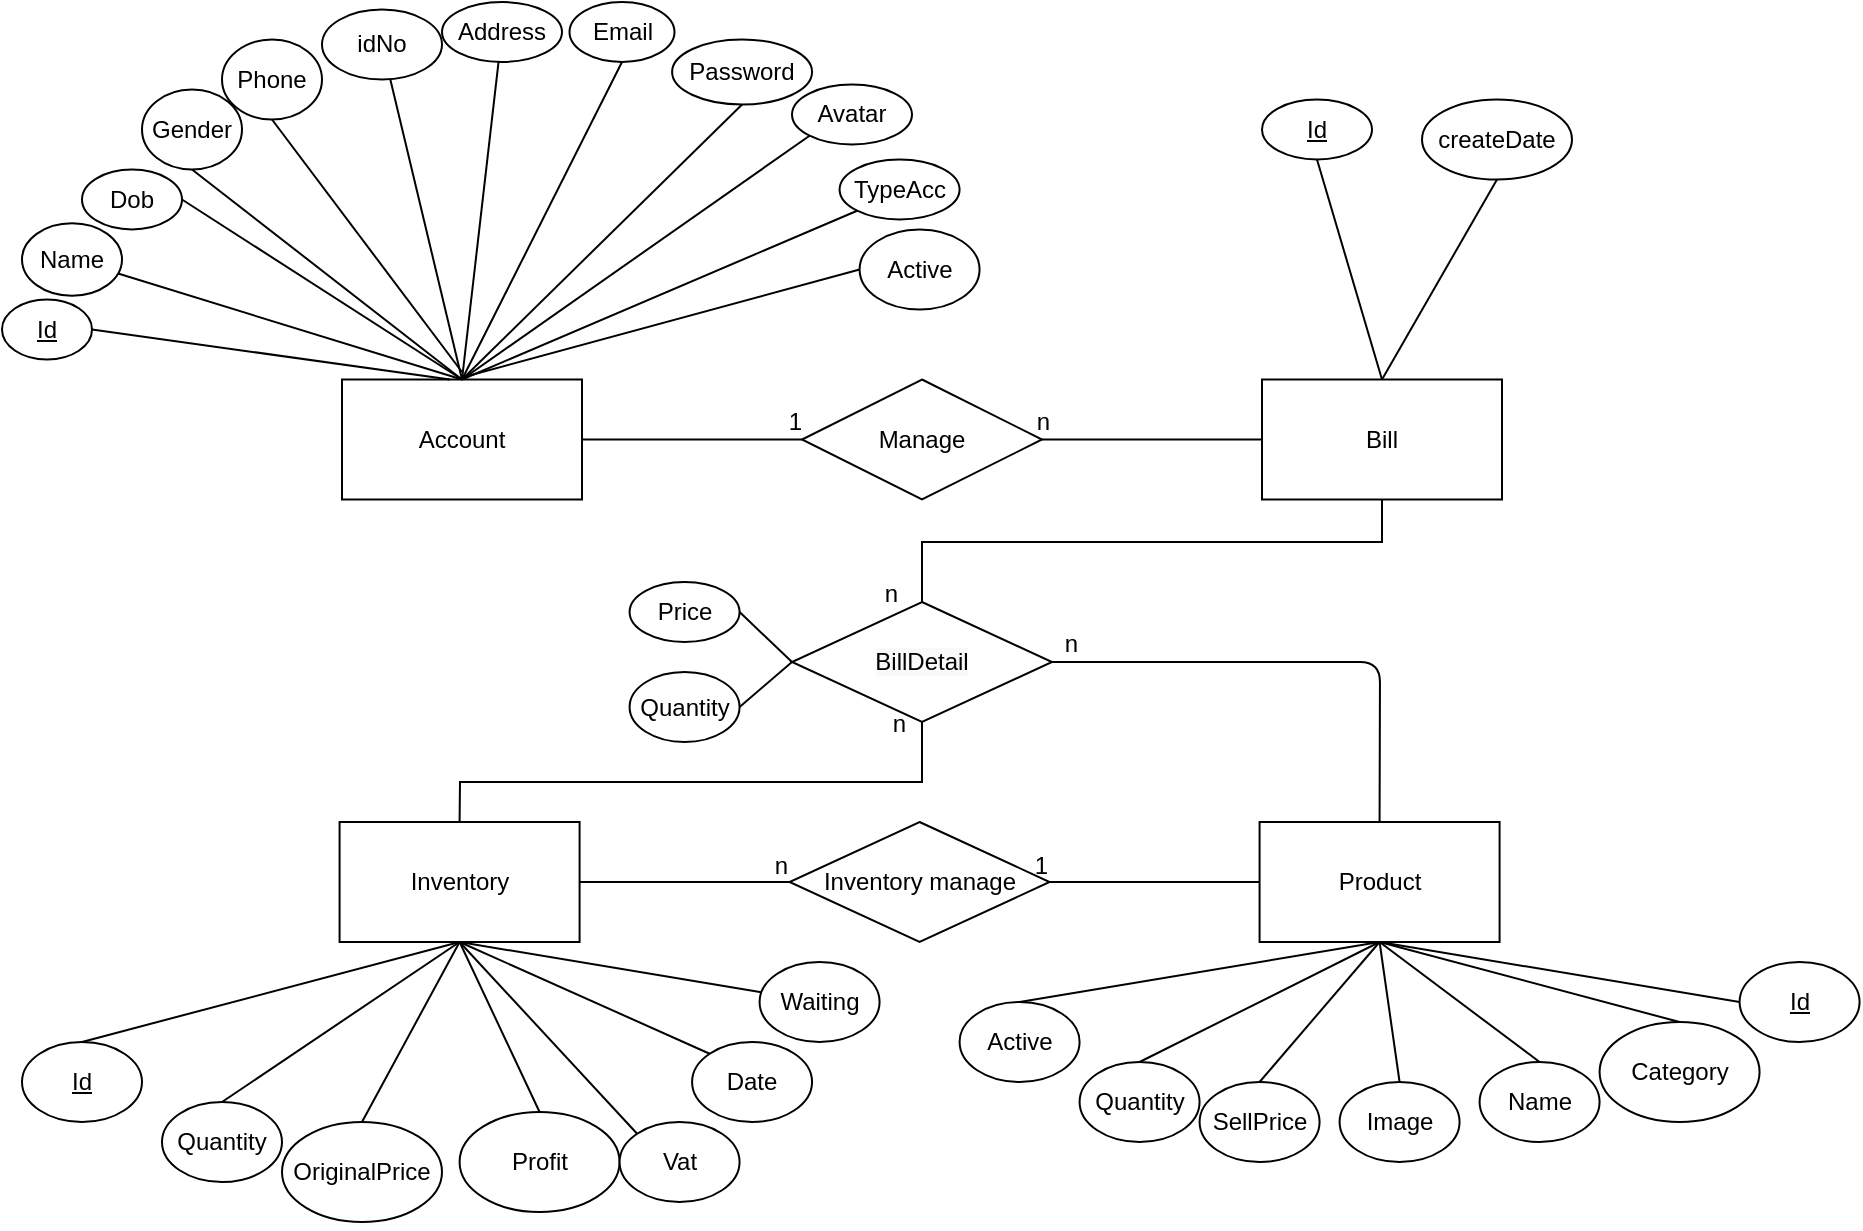 <mxfile version="15.2.9" type="github">
  <diagram id="R2lEEEUBdFMjLlhIrx00" name="Page-1">
    <mxGraphModel dx="2290" dy="643" grid="1" gridSize="10" guides="1" tooltips="1" connect="1" arrows="1" fold="1" page="1" pageScale="1" pageWidth="850" pageHeight="1100" math="0" shadow="0" extFonts="Permanent Marker^https://fonts.googleapis.com/css?family=Permanent+Marker">
      <root>
        <mxCell id="0" />
        <mxCell id="1" parent="0" />
        <mxCell id="KfoyAcjSwaGEX3v1Dtmh-1" value="Account" style="rounded=0;whiteSpace=wrap;html=1;" parent="1" vertex="1">
          <mxGeometry x="-100" y="198.75" width="120" height="60" as="geometry" />
        </mxCell>
        <mxCell id="KfoyAcjSwaGEX3v1Dtmh-4" value="Product" style="rounded=0;whiteSpace=wrap;html=1;" parent="1" vertex="1">
          <mxGeometry x="358.79" y="420" width="120" height="60" as="geometry" />
        </mxCell>
        <mxCell id="KfoyAcjSwaGEX3v1Dtmh-5" value="Inventory" style="rounded=0;whiteSpace=wrap;html=1;" parent="1" vertex="1">
          <mxGeometry x="-101.21" y="420" width="120" height="60" as="geometry" />
        </mxCell>
        <mxCell id="KfoyAcjSwaGEX3v1Dtmh-7" value="Bill" style="rounded=0;whiteSpace=wrap;html=1;" parent="1" vertex="1">
          <mxGeometry x="360" y="198.75" width="120" height="60" as="geometry" />
        </mxCell>
        <mxCell id="KfoyAcjSwaGEX3v1Dtmh-8" value="Gender" style="ellipse;whiteSpace=wrap;html=1;" parent="1" vertex="1">
          <mxGeometry x="-200" y="53.75" width="50" height="40" as="geometry" />
        </mxCell>
        <mxCell id="KfoyAcjSwaGEX3v1Dtmh-9" value="Dob" style="ellipse;whiteSpace=wrap;html=1;" parent="1" vertex="1">
          <mxGeometry x="-230" y="93.75" width="50" height="30" as="geometry" />
        </mxCell>
        <mxCell id="KfoyAcjSwaGEX3v1Dtmh-10" value="Name" style="ellipse;whiteSpace=wrap;html=1;" parent="1" vertex="1">
          <mxGeometry x="-260" y="120.63" width="50" height="36.25" as="geometry" />
        </mxCell>
        <mxCell id="KfoyAcjSwaGEX3v1Dtmh-11" value="Email" style="ellipse;whiteSpace=wrap;html=1;" parent="1" vertex="1">
          <mxGeometry x="13.75" y="10" width="52.5" height="30" as="geometry" />
        </mxCell>
        <mxCell id="KfoyAcjSwaGEX3v1Dtmh-13" value="idNo" style="ellipse;whiteSpace=wrap;html=1;" parent="1" vertex="1">
          <mxGeometry x="-110" y="13.75" width="60" height="35" as="geometry" />
        </mxCell>
        <mxCell id="KfoyAcjSwaGEX3v1Dtmh-14" value="Phone" style="ellipse;whiteSpace=wrap;html=1;" parent="1" vertex="1">
          <mxGeometry x="-160" y="28.75" width="50" height="40" as="geometry" />
        </mxCell>
        <mxCell id="KfoyAcjSwaGEX3v1Dtmh-15" value="Avatar" style="ellipse;whiteSpace=wrap;html=1;" parent="1" vertex="1">
          <mxGeometry x="125" y="51.25" width="60" height="30" as="geometry" />
        </mxCell>
        <mxCell id="KfoyAcjSwaGEX3v1Dtmh-16" value="Password" style="ellipse;whiteSpace=wrap;html=1;" parent="1" vertex="1">
          <mxGeometry x="65.04" y="28.75" width="70" height="32.5" as="geometry" />
        </mxCell>
        <mxCell id="KfoyAcjSwaGEX3v1Dtmh-17" value="TypeAcc" style="ellipse;whiteSpace=wrap;html=1;" parent="1" vertex="1">
          <mxGeometry x="148.79" y="88.75" width="60" height="30" as="geometry" />
        </mxCell>
        <mxCell id="KfoyAcjSwaGEX3v1Dtmh-18" value="Active" style="ellipse;whiteSpace=wrap;html=1;" parent="1" vertex="1">
          <mxGeometry x="158.79" y="123.75" width="60" height="40" as="geometry" />
        </mxCell>
        <mxCell id="KfoyAcjSwaGEX3v1Dtmh-19" value="&lt;u&gt;Id&lt;/u&gt;" style="ellipse;whiteSpace=wrap;html=1;" parent="1" vertex="1">
          <mxGeometry x="-270" y="158.75" width="45" height="30" as="geometry" />
        </mxCell>
        <mxCell id="KfoyAcjSwaGEX3v1Dtmh-29" value="Active" style="ellipse;whiteSpace=wrap;html=1;" parent="1" vertex="1">
          <mxGeometry x="208.79" y="510" width="60" height="40" as="geometry" />
        </mxCell>
        <mxCell id="KfoyAcjSwaGEX3v1Dtmh-30" value="Quantity" style="ellipse;whiteSpace=wrap;html=1;" parent="1" vertex="1">
          <mxGeometry x="268.79" y="540" width="60" height="40" as="geometry" />
        </mxCell>
        <mxCell id="KfoyAcjSwaGEX3v1Dtmh-31" value="SellPrice" style="ellipse;whiteSpace=wrap;html=1;" parent="1" vertex="1">
          <mxGeometry x="328.79" y="550" width="60" height="40" as="geometry" />
        </mxCell>
        <mxCell id="KfoyAcjSwaGEX3v1Dtmh-32" value="Image" style="ellipse;whiteSpace=wrap;html=1;" parent="1" vertex="1">
          <mxGeometry x="398.79" y="550" width="60" height="40" as="geometry" />
        </mxCell>
        <mxCell id="KfoyAcjSwaGEX3v1Dtmh-33" value="Name" style="ellipse;whiteSpace=wrap;html=1;" parent="1" vertex="1">
          <mxGeometry x="468.79" y="540" width="60" height="40" as="geometry" />
        </mxCell>
        <mxCell id="KfoyAcjSwaGEX3v1Dtmh-34" value="Category" style="ellipse;whiteSpace=wrap;html=1;" parent="1" vertex="1">
          <mxGeometry x="528.79" y="520" width="80" height="50" as="geometry" />
        </mxCell>
        <mxCell id="KfoyAcjSwaGEX3v1Dtmh-35" value="&lt;u&gt;Id&lt;/u&gt;" style="ellipse;whiteSpace=wrap;html=1;" parent="1" vertex="1">
          <mxGeometry x="598.79" y="490" width="60" height="40" as="geometry" />
        </mxCell>
        <mxCell id="KfoyAcjSwaGEX3v1Dtmh-36" value="Waiting" style="ellipse;whiteSpace=wrap;html=1;" parent="1" vertex="1">
          <mxGeometry x="108.79" y="490" width="60" height="40" as="geometry" />
        </mxCell>
        <mxCell id="KfoyAcjSwaGEX3v1Dtmh-37" value="Date" style="ellipse;whiteSpace=wrap;html=1;rotation=0;" parent="1" vertex="1">
          <mxGeometry x="75.04" y="530" width="60" height="40" as="geometry" />
        </mxCell>
        <mxCell id="KfoyAcjSwaGEX3v1Dtmh-38" value="OriginalPrice" style="ellipse;whiteSpace=wrap;html=1;" parent="1" vertex="1">
          <mxGeometry x="-130" y="570" width="80" height="50" as="geometry" />
        </mxCell>
        <mxCell id="KfoyAcjSwaGEX3v1Dtmh-39" value="Quantity" style="ellipse;whiteSpace=wrap;html=1;" parent="1" vertex="1">
          <mxGeometry x="-190" y="560" width="60" height="40" as="geometry" />
        </mxCell>
        <mxCell id="KfoyAcjSwaGEX3v1Dtmh-41" value="&lt;u&gt;Id&lt;/u&gt;" style="ellipse;whiteSpace=wrap;html=1;" parent="1" vertex="1">
          <mxGeometry x="-260" y="530" width="60" height="40" as="geometry" />
        </mxCell>
        <mxCell id="KfoyAcjSwaGEX3v1Dtmh-44" value="Price" style="ellipse;whiteSpace=wrap;html=1;" parent="1" vertex="1">
          <mxGeometry x="43.79" y="300" width="55" height="30" as="geometry" />
        </mxCell>
        <mxCell id="KfoyAcjSwaGEX3v1Dtmh-45" value="Quantity" style="ellipse;whiteSpace=wrap;html=1;" parent="1" vertex="1">
          <mxGeometry x="43.79" y="345" width="55" height="35" as="geometry" />
        </mxCell>
        <mxCell id="KfoyAcjSwaGEX3v1Dtmh-47" value="createDate" style="ellipse;whiteSpace=wrap;html=1;" parent="1" vertex="1">
          <mxGeometry x="440" y="58.75" width="75" height="40" as="geometry" />
        </mxCell>
        <mxCell id="KfoyAcjSwaGEX3v1Dtmh-49" value="&lt;u&gt;Id&lt;/u&gt;" style="ellipse;whiteSpace=wrap;html=1;" parent="1" vertex="1">
          <mxGeometry x="360" y="58.75" width="55" height="30" as="geometry" />
        </mxCell>
        <mxCell id="KfoyAcjSwaGEX3v1Dtmh-51" value="" style="endArrow=none;html=1;entryX=0.5;entryY=1;entryDx=0;entryDy=0;" parent="1" target="KfoyAcjSwaGEX3v1Dtmh-11" edge="1">
          <mxGeometry width="50" height="50" relative="1" as="geometry">
            <mxPoint x="-40" y="198.75" as="sourcePoint" />
            <mxPoint x="240" y="195" as="targetPoint" />
          </mxGeometry>
        </mxCell>
        <mxCell id="KfoyAcjSwaGEX3v1Dtmh-53" value="" style="endArrow=none;html=1;entryX=0.5;entryY=1;entryDx=0;entryDy=0;exitX=0.5;exitY=0;exitDx=0;exitDy=0;" parent="1" source="KfoyAcjSwaGEX3v1Dtmh-1" target="KfoyAcjSwaGEX3v1Dtmh-16" edge="1">
          <mxGeometry width="50" height="50" relative="1" as="geometry">
            <mxPoint x="-40" y="175" as="sourcePoint" />
            <mxPoint x="240" y="195" as="targetPoint" />
          </mxGeometry>
        </mxCell>
        <mxCell id="KfoyAcjSwaGEX3v1Dtmh-56" value="" style="endArrow=none;html=1;exitX=0.5;exitY=0;exitDx=0;exitDy=0;" parent="1" source="KfoyAcjSwaGEX3v1Dtmh-1" target="KfoyAcjSwaGEX3v1Dtmh-13" edge="1">
          <mxGeometry width="50" height="50" relative="1" as="geometry">
            <mxPoint x="-80" y="145" as="sourcePoint" />
            <mxPoint x="-30" y="95" as="targetPoint" />
          </mxGeometry>
        </mxCell>
        <mxCell id="KfoyAcjSwaGEX3v1Dtmh-58" value="" style="endArrow=none;html=1;entryX=0;entryY=0.5;entryDx=0;entryDy=0;" parent="1" target="KfoyAcjSwaGEX3v1Dtmh-18" edge="1">
          <mxGeometry width="50" height="50" relative="1" as="geometry">
            <mxPoint x="-40" y="197.75" as="sourcePoint" />
            <mxPoint x="140" y="235" as="targetPoint" />
          </mxGeometry>
        </mxCell>
        <mxCell id="KfoyAcjSwaGEX3v1Dtmh-59" value="" style="endArrow=none;html=1;entryX=0;entryY=1;entryDx=0;entryDy=0;exitX=0.5;exitY=0;exitDx=0;exitDy=0;" parent="1" source="KfoyAcjSwaGEX3v1Dtmh-1" target="KfoyAcjSwaGEX3v1Dtmh-15" edge="1">
          <mxGeometry width="50" height="50" relative="1" as="geometry">
            <mxPoint x="190" y="245" as="sourcePoint" />
            <mxPoint x="240" y="195" as="targetPoint" />
          </mxGeometry>
        </mxCell>
        <mxCell id="KfoyAcjSwaGEX3v1Dtmh-60" value="" style="endArrow=none;html=1;entryX=1;entryY=0.5;entryDx=0;entryDy=0;exitX=0.5;exitY=0;exitDx=0;exitDy=0;" parent="1" source="KfoyAcjSwaGEX3v1Dtmh-1" target="KfoyAcjSwaGEX3v1Dtmh-9" edge="1">
          <mxGeometry width="50" height="50" relative="1" as="geometry">
            <mxPoint x="190" y="245" as="sourcePoint" />
            <mxPoint x="240" y="195" as="targetPoint" />
          </mxGeometry>
        </mxCell>
        <mxCell id="KfoyAcjSwaGEX3v1Dtmh-61" value="" style="endArrow=none;html=1;entryX=0;entryY=1;entryDx=0;entryDy=0;exitX=0.5;exitY=0;exitDx=0;exitDy=0;" parent="1" source="KfoyAcjSwaGEX3v1Dtmh-1" target="KfoyAcjSwaGEX3v1Dtmh-17" edge="1">
          <mxGeometry width="50" height="50" relative="1" as="geometry">
            <mxPoint x="190" y="245" as="sourcePoint" />
            <mxPoint x="-190" y="75" as="targetPoint" />
          </mxGeometry>
        </mxCell>
        <mxCell id="KfoyAcjSwaGEX3v1Dtmh-62" value="" style="endArrow=none;html=1;entryX=0.5;entryY=1;entryDx=0;entryDy=0;exitX=0.5;exitY=0;exitDx=0;exitDy=0;" parent="1" source="KfoyAcjSwaGEX3v1Dtmh-1" target="KfoyAcjSwaGEX3v1Dtmh-8" edge="1">
          <mxGeometry width="50" height="50" relative="1" as="geometry">
            <mxPoint x="190" y="245" as="sourcePoint" />
            <mxPoint x="240" y="195" as="targetPoint" />
          </mxGeometry>
        </mxCell>
        <mxCell id="KfoyAcjSwaGEX3v1Dtmh-63" value="" style="endArrow=none;html=1;entryX=0.5;entryY=1;entryDx=0;entryDy=0;" parent="1" target="KfoyAcjSwaGEX3v1Dtmh-14" edge="1">
          <mxGeometry width="50" height="50" relative="1" as="geometry">
            <mxPoint x="-40" y="195" as="sourcePoint" />
            <mxPoint x="240" y="195" as="targetPoint" />
          </mxGeometry>
        </mxCell>
        <mxCell id="KfoyAcjSwaGEX3v1Dtmh-64" value="" style="endArrow=none;html=1;exitX=0.5;exitY=0;exitDx=0;exitDy=0;" parent="1" source="KfoyAcjSwaGEX3v1Dtmh-1" target="KfoyAcjSwaGEX3v1Dtmh-10" edge="1">
          <mxGeometry width="50" height="50" relative="1" as="geometry">
            <mxPoint x="190" y="245" as="sourcePoint" />
            <mxPoint x="240" y="195" as="targetPoint" />
          </mxGeometry>
        </mxCell>
        <mxCell id="KfoyAcjSwaGEX3v1Dtmh-65" value="" style="endArrow=none;html=1;exitX=1;exitY=0.5;exitDx=0;exitDy=0;entryX=0.45;entryY=0;entryDx=0;entryDy=0;entryPerimeter=0;" parent="1" source="KfoyAcjSwaGEX3v1Dtmh-19" target="KfoyAcjSwaGEX3v1Dtmh-1" edge="1">
          <mxGeometry width="50" height="50" relative="1" as="geometry">
            <mxPoint x="190" y="245" as="sourcePoint" />
            <mxPoint x="240" y="195" as="targetPoint" />
          </mxGeometry>
        </mxCell>
        <mxCell id="KfoyAcjSwaGEX3v1Dtmh-81" value="&#xa;&#xa;&lt;span style=&quot;color: rgb(0, 0, 0); font-family: helvetica; font-size: 12px; font-style: normal; font-weight: 400; letter-spacing: normal; text-align: center; text-indent: 0px; text-transform: none; word-spacing: 0px; background-color: rgb(248, 249, 250); display: inline; float: none;&quot;&gt;BillDetail&lt;/span&gt;&#xa;&#xa;" style="rhombus;whiteSpace=wrap;html=1;" parent="1" vertex="1">
          <mxGeometry x="125" y="310" width="130" height="60" as="geometry" />
        </mxCell>
        <mxCell id="KfoyAcjSwaGEX3v1Dtmh-83" value="" style="endArrow=none;html=1;exitX=0.5;exitY=0;exitDx=0;exitDy=0;" parent="1" source="KfoyAcjSwaGEX3v1Dtmh-33" edge="1">
          <mxGeometry width="50" height="50" relative="1" as="geometry">
            <mxPoint x="308.79" y="430" as="sourcePoint" />
            <mxPoint x="418.79" y="480" as="targetPoint" />
          </mxGeometry>
        </mxCell>
        <mxCell id="KfoyAcjSwaGEX3v1Dtmh-84" value="" style="endArrow=none;html=1;exitX=0.5;exitY=0;exitDx=0;exitDy=0;" parent="1" source="KfoyAcjSwaGEX3v1Dtmh-32" edge="1">
          <mxGeometry width="50" height="50" relative="1" as="geometry">
            <mxPoint x="308.79" y="430" as="sourcePoint" />
            <mxPoint x="418.79" y="480" as="targetPoint" />
          </mxGeometry>
        </mxCell>
        <mxCell id="KfoyAcjSwaGEX3v1Dtmh-85" value="" style="endArrow=none;html=1;exitX=0.5;exitY=0;exitDx=0;exitDy=0;" parent="1" source="KfoyAcjSwaGEX3v1Dtmh-31" edge="1">
          <mxGeometry width="50" height="50" relative="1" as="geometry">
            <mxPoint x="308.79" y="430" as="sourcePoint" />
            <mxPoint x="418.79" y="480" as="targetPoint" />
          </mxGeometry>
        </mxCell>
        <mxCell id="KfoyAcjSwaGEX3v1Dtmh-86" value="" style="endArrow=none;html=1;exitX=0.5;exitY=0;exitDx=0;exitDy=0;" parent="1" source="KfoyAcjSwaGEX3v1Dtmh-30" edge="1">
          <mxGeometry width="50" height="50" relative="1" as="geometry">
            <mxPoint x="308.79" y="430" as="sourcePoint" />
            <mxPoint x="418.79" y="480" as="targetPoint" />
          </mxGeometry>
        </mxCell>
        <mxCell id="KfoyAcjSwaGEX3v1Dtmh-87" value="" style="endArrow=none;html=1;exitX=0.5;exitY=0;exitDx=0;exitDy=0;" parent="1" source="KfoyAcjSwaGEX3v1Dtmh-29" edge="1">
          <mxGeometry width="50" height="50" relative="1" as="geometry">
            <mxPoint x="308.79" y="430" as="sourcePoint" />
            <mxPoint x="418.79" y="480" as="targetPoint" />
          </mxGeometry>
        </mxCell>
        <mxCell id="KfoyAcjSwaGEX3v1Dtmh-88" value="" style="endArrow=none;html=1;exitX=0;exitY=0.5;exitDx=0;exitDy=0;" parent="1" source="KfoyAcjSwaGEX3v1Dtmh-35" edge="1">
          <mxGeometry width="50" height="50" relative="1" as="geometry">
            <mxPoint x="308.79" y="430" as="sourcePoint" />
            <mxPoint x="418.79" y="480" as="targetPoint" />
          </mxGeometry>
        </mxCell>
        <mxCell id="KfoyAcjSwaGEX3v1Dtmh-89" value="" style="endArrow=none;html=1;entryX=0.5;entryY=1;entryDx=0;entryDy=0;exitX=0.5;exitY=0;exitDx=0;exitDy=0;" parent="1" source="KfoyAcjSwaGEX3v1Dtmh-34" target="KfoyAcjSwaGEX3v1Dtmh-4" edge="1">
          <mxGeometry width="50" height="50" relative="1" as="geometry">
            <mxPoint x="578.79" y="510" as="sourcePoint" />
            <mxPoint x="358.79" y="380" as="targetPoint" />
          </mxGeometry>
        </mxCell>
        <mxCell id="KfoyAcjSwaGEX3v1Dtmh-91" value="" style="endArrow=none;html=1;exitX=1;exitY=0.5;exitDx=0;exitDy=0;entryX=0;entryY=0.5;entryDx=0;entryDy=0;" parent="1" source="KfoyAcjSwaGEX3v1Dtmh-45" target="KfoyAcjSwaGEX3v1Dtmh-81" edge="1">
          <mxGeometry width="50" height="50" relative="1" as="geometry">
            <mxPoint x="540" y="360" as="sourcePoint" />
            <mxPoint x="150" y="340" as="targetPoint" />
          </mxGeometry>
        </mxCell>
        <mxCell id="KfoyAcjSwaGEX3v1Dtmh-92" value="" style="endArrow=none;html=1;entryX=0;entryY=0.5;entryDx=0;entryDy=0;exitX=1;exitY=0.5;exitDx=0;exitDy=0;" parent="1" source="KfoyAcjSwaGEX3v1Dtmh-44" target="KfoyAcjSwaGEX3v1Dtmh-81" edge="1">
          <mxGeometry width="50" height="50" relative="1" as="geometry">
            <mxPoint x="320" y="370" as="sourcePoint" />
            <mxPoint x="370" y="320" as="targetPoint" />
          </mxGeometry>
        </mxCell>
        <mxCell id="KfoyAcjSwaGEX3v1Dtmh-97" value="" style="endArrow=none;html=1;entryX=0.5;entryY=1;entryDx=0;entryDy=0;exitX=0.5;exitY=0;exitDx=0;exitDy=0;" parent="1" source="KfoyAcjSwaGEX3v1Dtmh-7" target="KfoyAcjSwaGEX3v1Dtmh-47" edge="1">
          <mxGeometry width="50" height="50" relative="1" as="geometry">
            <mxPoint x="320" y="388.75" as="sourcePoint" />
            <mxPoint x="370" y="338.75" as="targetPoint" />
          </mxGeometry>
        </mxCell>
        <mxCell id="KfoyAcjSwaGEX3v1Dtmh-99" value="" style="endArrow=none;html=1;entryX=0.5;entryY=1;entryDx=0;entryDy=0;" parent="1" target="KfoyAcjSwaGEX3v1Dtmh-49" edge="1">
          <mxGeometry width="50" height="50" relative="1" as="geometry">
            <mxPoint x="420" y="198.75" as="sourcePoint" />
            <mxPoint x="370" y="338.75" as="targetPoint" />
          </mxGeometry>
        </mxCell>
        <mxCell id="KfoyAcjSwaGEX3v1Dtmh-104" value="Inventory manage" style="shape=rhombus;perimeter=rhombusPerimeter;whiteSpace=wrap;html=1;align=center;" parent="1" vertex="1">
          <mxGeometry x="123.79" y="420" width="130" height="60" as="geometry" />
        </mxCell>
        <mxCell id="KfoyAcjSwaGEX3v1Dtmh-105" value="Manage" style="shape=rhombus;perimeter=rhombusPerimeter;whiteSpace=wrap;html=1;align=center;" parent="1" vertex="1">
          <mxGeometry x="130" y="198.75" width="120" height="60" as="geometry" />
        </mxCell>
        <mxCell id="KfoyAcjSwaGEX3v1Dtmh-106" value="" style="endArrow=none;html=1;rounded=0;exitX=0;exitY=0.5;exitDx=0;exitDy=0;entryX=1;entryY=0.5;entryDx=0;entryDy=0;" parent="1" source="KfoyAcjSwaGEX3v1Dtmh-4" target="KfoyAcjSwaGEX3v1Dtmh-104" edge="1">
          <mxGeometry relative="1" as="geometry">
            <mxPoint x="268.79" y="410" as="sourcePoint" />
            <mxPoint x="268.79" y="450" as="targetPoint" />
          </mxGeometry>
        </mxCell>
        <mxCell id="KfoyAcjSwaGEX3v1Dtmh-107" value="1" style="resizable=0;html=1;align=right;verticalAlign=bottom;" parent="KfoyAcjSwaGEX3v1Dtmh-106" connectable="0" vertex="1">
          <mxGeometry x="1" relative="1" as="geometry" />
        </mxCell>
        <mxCell id="KfoyAcjSwaGEX3v1Dtmh-108" value="" style="endArrow=none;html=1;rounded=0;entryX=0;entryY=0.5;entryDx=0;entryDy=0;exitX=1;exitY=0.5;exitDx=0;exitDy=0;" parent="1" source="KfoyAcjSwaGEX3v1Dtmh-5" target="KfoyAcjSwaGEX3v1Dtmh-104" edge="1">
          <mxGeometry relative="1" as="geometry">
            <mxPoint x="38.79" y="390" as="sourcePoint" />
            <mxPoint x="198.79" y="390" as="targetPoint" />
          </mxGeometry>
        </mxCell>
        <mxCell id="KfoyAcjSwaGEX3v1Dtmh-109" value="n" style="resizable=0;html=1;align=right;verticalAlign=bottom;" parent="KfoyAcjSwaGEX3v1Dtmh-108" connectable="0" vertex="1">
          <mxGeometry x="1" relative="1" as="geometry">
            <mxPoint as="offset" />
          </mxGeometry>
        </mxCell>
        <mxCell id="KfoyAcjSwaGEX3v1Dtmh-110" value="" style="endArrow=none;html=1;rounded=0;exitX=1;exitY=0.5;exitDx=0;exitDy=0;entryX=0;entryY=0.5;entryDx=0;entryDy=0;" parent="1" source="KfoyAcjSwaGEX3v1Dtmh-1" target="KfoyAcjSwaGEX3v1Dtmh-105" edge="1">
          <mxGeometry relative="1" as="geometry">
            <mxPoint x="40" y="278.75" as="sourcePoint" />
            <mxPoint x="200" y="278.75" as="targetPoint" />
          </mxGeometry>
        </mxCell>
        <mxCell id="KfoyAcjSwaGEX3v1Dtmh-111" value="1" style="resizable=0;html=1;align=right;verticalAlign=bottom;" parent="KfoyAcjSwaGEX3v1Dtmh-110" connectable="0" vertex="1">
          <mxGeometry x="1" relative="1" as="geometry" />
        </mxCell>
        <mxCell id="KfoyAcjSwaGEX3v1Dtmh-112" value="" style="endArrow=none;html=1;rounded=0;exitX=0;exitY=0.5;exitDx=0;exitDy=0;entryX=1;entryY=0.5;entryDx=0;entryDy=0;" parent="1" source="KfoyAcjSwaGEX3v1Dtmh-7" target="KfoyAcjSwaGEX3v1Dtmh-105" edge="1">
          <mxGeometry relative="1" as="geometry">
            <mxPoint x="40" y="368.75" as="sourcePoint" />
            <mxPoint x="270" y="228.75" as="targetPoint" />
          </mxGeometry>
        </mxCell>
        <mxCell id="KfoyAcjSwaGEX3v1Dtmh-113" value="n" style="resizable=0;html=1;align=right;verticalAlign=bottom;" parent="KfoyAcjSwaGEX3v1Dtmh-112" connectable="0" vertex="1">
          <mxGeometry x="1" relative="1" as="geometry">
            <mxPoint x="4" as="offset" />
          </mxGeometry>
        </mxCell>
        <mxCell id="KfoyAcjSwaGEX3v1Dtmh-121" value="" style="endArrow=none;html=1;entryX=1;entryY=0.5;entryDx=0;entryDy=0;exitX=0.5;exitY=0;exitDx=0;exitDy=0;" parent="1" target="KfoyAcjSwaGEX3v1Dtmh-81" edge="1" source="KfoyAcjSwaGEX3v1Dtmh-4">
          <mxGeometry width="50" height="50" relative="1" as="geometry">
            <mxPoint x="420" y="410" as="sourcePoint" />
            <mxPoint x="150" y="320" as="targetPoint" />
            <Array as="points">
              <mxPoint x="419" y="340" />
            </Array>
          </mxGeometry>
        </mxCell>
        <mxCell id="KfoyAcjSwaGEX3v1Dtmh-122" value="" style="endArrow=none;html=1;" parent="1" source="KfoyAcjSwaGEX3v1Dtmh-36" edge="1">
          <mxGeometry width="50" height="50" relative="1" as="geometry">
            <mxPoint x="98.79" y="310" as="sourcePoint" />
            <mxPoint x="-41.21" y="480" as="targetPoint" />
          </mxGeometry>
        </mxCell>
        <mxCell id="KfoyAcjSwaGEX3v1Dtmh-123" value="" style="endArrow=none;html=1;exitX=0.5;exitY=1;exitDx=0;exitDy=0;entryX=0.5;entryY=0;entryDx=0;entryDy=0;" parent="1" source="KfoyAcjSwaGEX3v1Dtmh-5" target="KfoyAcjSwaGEX3v1Dtmh-38" edge="1">
          <mxGeometry width="50" height="50" relative="1" as="geometry">
            <mxPoint x="98.79" y="310" as="sourcePoint" />
            <mxPoint x="-82.189" y="590.644" as="targetPoint" />
          </mxGeometry>
        </mxCell>
        <mxCell id="KfoyAcjSwaGEX3v1Dtmh-124" value="" style="endArrow=none;html=1;exitX=0.5;exitY=1;exitDx=0;exitDy=0;entryX=0;entryY=0;entryDx=0;entryDy=0;" parent="1" source="KfoyAcjSwaGEX3v1Dtmh-5" target="KfoyAcjSwaGEX3v1Dtmh-37" edge="1">
          <mxGeometry width="50" height="50" relative="1" as="geometry">
            <mxPoint x="98.79" y="310" as="sourcePoint" />
            <mxPoint x="148.79" y="260" as="targetPoint" />
          </mxGeometry>
        </mxCell>
        <mxCell id="KfoyAcjSwaGEX3v1Dtmh-125" value="" style="endArrow=none;html=1;exitX=0.5;exitY=0;exitDx=0;exitDy=0;" parent="1" source="KfoyAcjSwaGEX3v1Dtmh-39" edge="1">
          <mxGeometry width="50" height="50" relative="1" as="geometry">
            <mxPoint x="98.79" y="310" as="sourcePoint" />
            <mxPoint x="-41.21" y="480" as="targetPoint" />
          </mxGeometry>
        </mxCell>
        <mxCell id="KfoyAcjSwaGEX3v1Dtmh-127" value="" style="endArrow=none;html=1;exitX=0.5;exitY=0;exitDx=0;exitDy=0;entryX=0.5;entryY=1;entryDx=0;entryDy=0;" parent="1" source="KfoyAcjSwaGEX3v1Dtmh-41" target="KfoyAcjSwaGEX3v1Dtmh-5" edge="1">
          <mxGeometry width="50" height="50" relative="1" as="geometry">
            <mxPoint x="-219.997" y="545.858" as="sourcePoint" />
            <mxPoint x="148.79" y="260" as="targetPoint" />
          </mxGeometry>
        </mxCell>
        <mxCell id="KfoyAcjSwaGEX3v1Dtmh-129" value="" style="endArrow=none;html=1;rounded=0;exitX=0.5;exitY=1;exitDx=0;exitDy=0;entryX=0.5;entryY=0;entryDx=0;entryDy=0;" parent="1" source="KfoyAcjSwaGEX3v1Dtmh-7" target="KfoyAcjSwaGEX3v1Dtmh-81" edge="1">
          <mxGeometry relative="1" as="geometry">
            <mxPoint x="340" y="340" as="sourcePoint" />
            <mxPoint x="220" y="310" as="targetPoint" />
            <Array as="points">
              <mxPoint x="420" y="280" />
              <mxPoint x="350" y="280" />
              <mxPoint x="190" y="280" />
            </Array>
          </mxGeometry>
        </mxCell>
        <mxCell id="2ZbZevwpe1_otpKqO17O-4" value="" style="group" parent="1" vertex="1" connectable="0">
          <mxGeometry x="-50" y="10" width="60" height="41.25" as="geometry" />
        </mxCell>
        <mxCell id="KfoyAcjSwaGEX3v1Dtmh-12" value="Address" style="ellipse;whiteSpace=wrap;html=1;" parent="2ZbZevwpe1_otpKqO17O-4" vertex="1">
          <mxGeometry width="60" height="30" as="geometry" />
        </mxCell>
        <mxCell id="KfoyAcjSwaGEX3v1Dtmh-57" value="" style="endArrow=none;html=1;exitX=0.5;exitY=0;exitDx=0;exitDy=0;" parent="1" source="KfoyAcjSwaGEX3v1Dtmh-1" target="KfoyAcjSwaGEX3v1Dtmh-12" edge="1">
          <mxGeometry width="50" height="50" relative="1" as="geometry">
            <mxPoint x="190" y="230" as="sourcePoint" />
            <mxPoint x="30" y="40" as="targetPoint" />
          </mxGeometry>
        </mxCell>
        <mxCell id="2ZbZevwpe1_otpKqO17O-9" value="Profit" style="ellipse;whiteSpace=wrap;html=1;" parent="1" vertex="1">
          <mxGeometry x="-41.21" y="565" width="80" height="50" as="geometry" />
        </mxCell>
        <mxCell id="2ZbZevwpe1_otpKqO17O-10" value="" style="endArrow=none;html=1;entryX=0.5;entryY=0;entryDx=0;entryDy=0;" parent="1" target="2ZbZevwpe1_otpKqO17O-9" edge="1">
          <mxGeometry width="50" height="50" relative="1" as="geometry">
            <mxPoint x="-41.21" y="480" as="sourcePoint" />
            <mxPoint x="-8.494" y="590.418" as="targetPoint" />
          </mxGeometry>
        </mxCell>
        <mxCell id="2ZbZevwpe1_otpKqO17O-11" style="edgeStyle=none;rounded=0;orthogonalLoop=1;jettySize=auto;html=1;exitX=1;exitY=0.5;exitDx=0;exitDy=0;" parent="1" edge="1">
          <mxGeometry relative="1" as="geometry">
            <mxPoint x="38.79" y="615" as="sourcePoint" />
            <mxPoint x="38.79" y="615" as="targetPoint" />
          </mxGeometry>
        </mxCell>
        <mxCell id="2ZbZevwpe1_otpKqO17O-12" value="Vat" style="ellipse;whiteSpace=wrap;html=1;" parent="1" vertex="1">
          <mxGeometry x="38.79" y="570" width="60" height="40" as="geometry" />
        </mxCell>
        <mxCell id="2ZbZevwpe1_otpKqO17O-13" value="" style="endArrow=none;html=1;exitX=0.5;exitY=1;exitDx=0;exitDy=0;entryX=0;entryY=0;entryDx=0;entryDy=0;" parent="1" source="KfoyAcjSwaGEX3v1Dtmh-5" target="2ZbZevwpe1_otpKqO17O-12" edge="1">
          <mxGeometry width="50" height="50" relative="1" as="geometry">
            <mxPoint x="-41.21" y="530" as="sourcePoint" />
            <mxPoint x="148.79" y="310" as="targetPoint" />
          </mxGeometry>
        </mxCell>
        <mxCell id="l8LSCOQpDBevpGoVwjqL-2" value="" style="endArrow=none;html=1;rounded=0;exitX=0.5;exitY=1;exitDx=0;exitDy=0;entryX=0.5;entryY=0;entryDx=0;entryDy=0;" edge="1" parent="1" source="KfoyAcjSwaGEX3v1Dtmh-81" target="KfoyAcjSwaGEX3v1Dtmh-5">
          <mxGeometry relative="1" as="geometry">
            <mxPoint x="208.79" y="370" as="sourcePoint" />
            <mxPoint x="98.79" y="370" as="targetPoint" />
            <Array as="points">
              <mxPoint x="190" y="400" />
              <mxPoint x="-41" y="400" />
            </Array>
          </mxGeometry>
        </mxCell>
        <mxCell id="l8LSCOQpDBevpGoVwjqL-3" value="n" style="resizable=0;html=1;align=right;verticalAlign=bottom;" connectable="0" vertex="1" parent="l8LSCOQpDBevpGoVwjqL-2">
          <mxGeometry x="1" relative="1" as="geometry">
            <mxPoint x="220" y="-105" as="offset" />
          </mxGeometry>
        </mxCell>
        <mxCell id="l8LSCOQpDBevpGoVwjqL-5" style="edgeStyle=none;shape=link;rounded=0;orthogonalLoop=1;jettySize=auto;html=1;exitX=0.5;exitY=0;exitDx=0;exitDy=0;strokeColor=default;strokeWidth=3;" edge="1" parent="1" source="KfoyAcjSwaGEX3v1Dtmh-44" target="KfoyAcjSwaGEX3v1Dtmh-44">
          <mxGeometry relative="1" as="geometry" />
        </mxCell>
        <mxCell id="l8LSCOQpDBevpGoVwjqL-6" value="n" style="resizable=0;html=1;align=right;verticalAlign=bottom;" connectable="0" vertex="1" parent="1">
          <mxGeometry x="268.79" y="339.999" as="geometry" />
        </mxCell>
        <mxCell id="l8LSCOQpDBevpGoVwjqL-8" value="n" style="resizable=0;html=1;align=right;verticalAlign=bottom;" connectable="0" vertex="1" parent="1">
          <mxGeometry x="188.79" y="379.999" as="geometry">
            <mxPoint x="-6" as="offset" />
          </mxGeometry>
        </mxCell>
      </root>
    </mxGraphModel>
  </diagram>
</mxfile>
